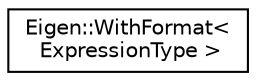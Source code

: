 digraph "Graphical Class Hierarchy"
{
  edge [fontname="Helvetica",fontsize="10",labelfontname="Helvetica",labelfontsize="10"];
  node [fontname="Helvetica",fontsize="10",shape=record];
  rankdir="LR";
  Node1 [label="Eigen::WithFormat\<\l ExpressionType \>",height=0.2,width=0.4,color="black", fillcolor="white", style="filled",URL="$class_eigen_1_1_with_format.html",tooltip="Pseudo expression providing matrix output with given format. "];
}
